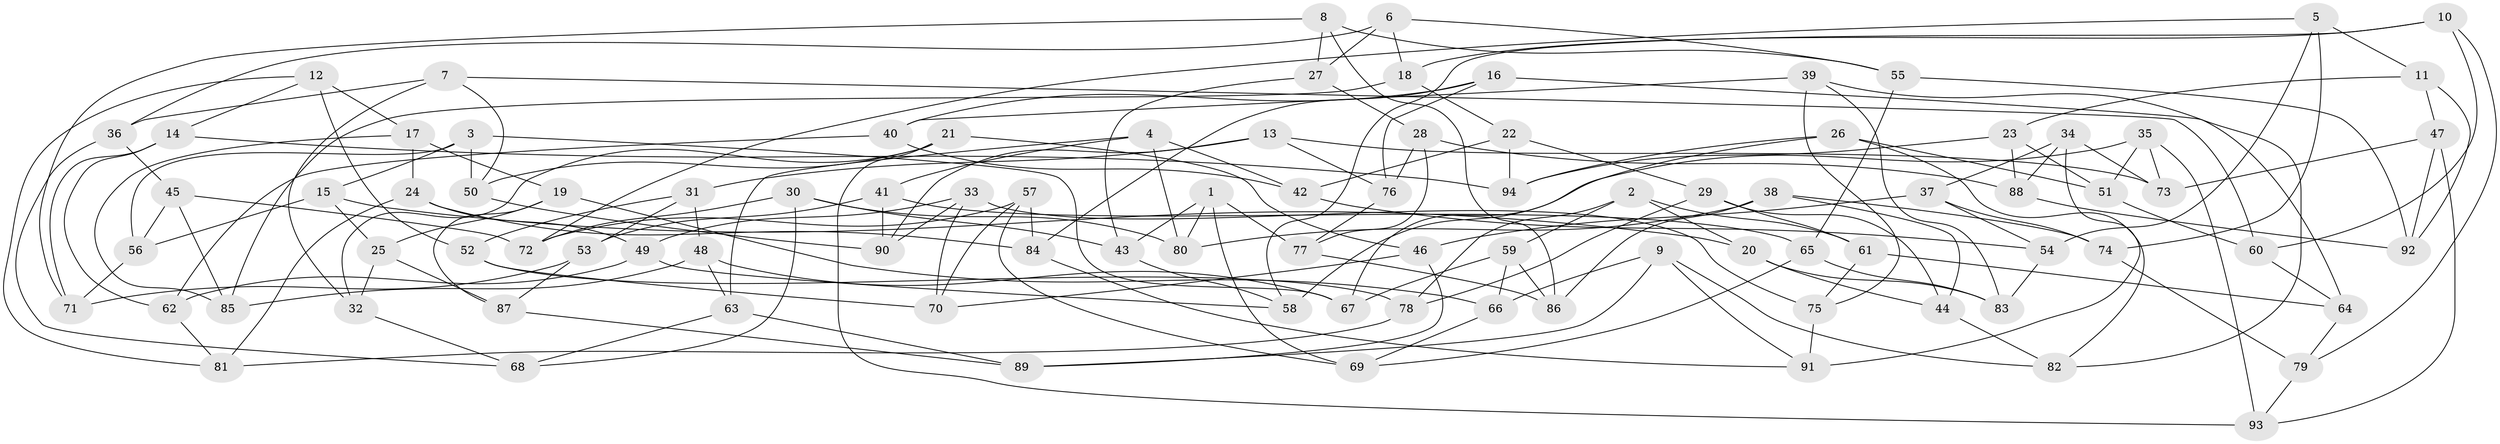 // Generated by graph-tools (version 1.1) at 2025/50/03/09/25 03:50:54]
// undirected, 94 vertices, 188 edges
graph export_dot {
graph [start="1"]
  node [color=gray90,style=filled];
  1;
  2;
  3;
  4;
  5;
  6;
  7;
  8;
  9;
  10;
  11;
  12;
  13;
  14;
  15;
  16;
  17;
  18;
  19;
  20;
  21;
  22;
  23;
  24;
  25;
  26;
  27;
  28;
  29;
  30;
  31;
  32;
  33;
  34;
  35;
  36;
  37;
  38;
  39;
  40;
  41;
  42;
  43;
  44;
  45;
  46;
  47;
  48;
  49;
  50;
  51;
  52;
  53;
  54;
  55;
  56;
  57;
  58;
  59;
  60;
  61;
  62;
  63;
  64;
  65;
  66;
  67;
  68;
  69;
  70;
  71;
  72;
  73;
  74;
  75;
  76;
  77;
  78;
  79;
  80;
  81;
  82;
  83;
  84;
  85;
  86;
  87;
  88;
  89;
  90;
  91;
  92;
  93;
  94;
  1 -- 43;
  1 -- 69;
  1 -- 80;
  1 -- 77;
  2 -- 59;
  2 -- 20;
  2 -- 61;
  2 -- 78;
  3 -- 67;
  3 -- 15;
  3 -- 56;
  3 -- 50;
  4 -- 80;
  4 -- 42;
  4 -- 63;
  4 -- 41;
  5 -- 72;
  5 -- 74;
  5 -- 54;
  5 -- 11;
  6 -- 55;
  6 -- 18;
  6 -- 27;
  6 -- 36;
  7 -- 60;
  7 -- 36;
  7 -- 50;
  7 -- 32;
  8 -- 55;
  8 -- 86;
  8 -- 71;
  8 -- 27;
  9 -- 89;
  9 -- 82;
  9 -- 66;
  9 -- 91;
  10 -- 18;
  10 -- 60;
  10 -- 58;
  10 -- 79;
  11 -- 23;
  11 -- 92;
  11 -- 47;
  12 -- 52;
  12 -- 81;
  12 -- 14;
  12 -- 17;
  13 -- 90;
  13 -- 73;
  13 -- 31;
  13 -- 76;
  14 -- 62;
  14 -- 71;
  14 -- 94;
  15 -- 56;
  15 -- 25;
  15 -- 20;
  16 -- 64;
  16 -- 76;
  16 -- 84;
  16 -- 40;
  17 -- 85;
  17 -- 19;
  17 -- 24;
  18 -- 22;
  18 -- 85;
  19 -- 66;
  19 -- 25;
  19 -- 87;
  20 -- 83;
  20 -- 44;
  21 -- 32;
  21 -- 93;
  21 -- 50;
  21 -- 46;
  22 -- 29;
  22 -- 94;
  22 -- 42;
  23 -- 51;
  23 -- 88;
  23 -- 94;
  24 -- 84;
  24 -- 49;
  24 -- 81;
  25 -- 87;
  25 -- 32;
  26 -- 51;
  26 -- 94;
  26 -- 82;
  26 -- 67;
  27 -- 28;
  27 -- 43;
  28 -- 77;
  28 -- 76;
  28 -- 88;
  29 -- 44;
  29 -- 61;
  29 -- 78;
  30 -- 43;
  30 -- 72;
  30 -- 68;
  30 -- 80;
  31 -- 52;
  31 -- 53;
  31 -- 48;
  32 -- 68;
  33 -- 70;
  33 -- 90;
  33 -- 75;
  33 -- 49;
  34 -- 91;
  34 -- 73;
  34 -- 37;
  34 -- 88;
  35 -- 93;
  35 -- 51;
  35 -- 73;
  35 -- 58;
  36 -- 68;
  36 -- 45;
  37 -- 74;
  37 -- 54;
  37 -- 46;
  38 -- 80;
  38 -- 44;
  38 -- 74;
  38 -- 86;
  39 -- 82;
  39 -- 83;
  39 -- 75;
  39 -- 40;
  40 -- 62;
  40 -- 42;
  41 -- 53;
  41 -- 90;
  41 -- 65;
  42 -- 54;
  43 -- 58;
  44 -- 82;
  45 -- 72;
  45 -- 85;
  45 -- 56;
  46 -- 89;
  46 -- 70;
  47 -- 92;
  47 -- 93;
  47 -- 73;
  48 -- 63;
  48 -- 85;
  48 -- 67;
  49 -- 62;
  49 -- 58;
  50 -- 90;
  51 -- 60;
  52 -- 70;
  52 -- 78;
  53 -- 71;
  53 -- 87;
  54 -- 83;
  55 -- 92;
  55 -- 65;
  56 -- 71;
  57 -- 72;
  57 -- 69;
  57 -- 84;
  57 -- 70;
  59 -- 67;
  59 -- 86;
  59 -- 66;
  60 -- 64;
  61 -- 64;
  61 -- 75;
  62 -- 81;
  63 -- 68;
  63 -- 89;
  64 -- 79;
  65 -- 83;
  65 -- 69;
  66 -- 69;
  74 -- 79;
  75 -- 91;
  76 -- 77;
  77 -- 86;
  78 -- 81;
  79 -- 93;
  84 -- 91;
  87 -- 89;
  88 -- 92;
}
